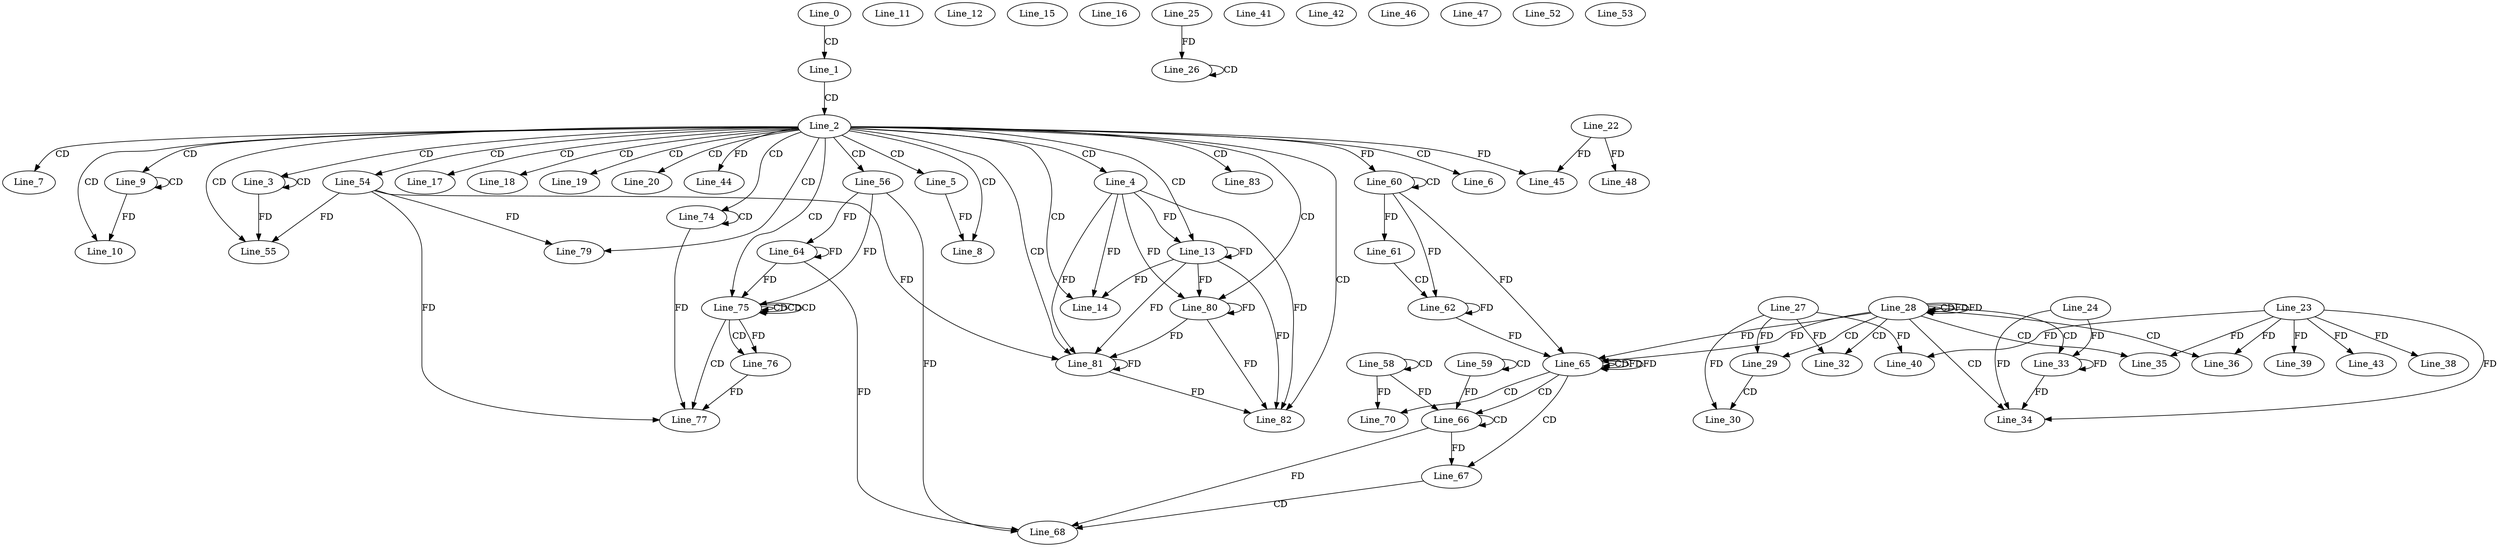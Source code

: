 digraph G {
  Line_0;
  Line_1;
  Line_2;
  Line_3;
  Line_3;
  Line_4;
  Line_5;
  Line_6;
  Line_7;
  Line_8;
  Line_9;
  Line_9;
  Line_10;
  Line_11;
  Line_12;
  Line_13;
  Line_13;
  Line_14;
  Line_15;
  Line_16;
  Line_17;
  Line_18;
  Line_19;
  Line_20;
  Line_26;
  Line_26;
  Line_25;
  Line_28;
  Line_28;
  Line_28;
  Line_29;
  Line_27;
  Line_29;
  Line_30;
  Line_32;
  Line_33;
  Line_24;
  Line_34;
  Line_23;
  Line_35;
  Line_36;
  Line_38;
  Line_39;
  Line_40;
  Line_40;
  Line_41;
  Line_42;
  Line_43;
  Line_44;
  Line_45;
  Line_22;
  Line_45;
  Line_46;
  Line_47;
  Line_48;
  Line_52;
  Line_53;
  Line_54;
  Line_55;
  Line_55;
  Line_55;
  Line_55;
  Line_56;
  Line_58;
  Line_58;
  Line_59;
  Line_59;
  Line_60;
  Line_60;
  Line_61;
  Line_62;
  Line_64;
  Line_65;
  Line_65;
  Line_65;
  Line_66;
  Line_66;
  Line_66;
  Line_67;
  Line_68;
  Line_70;
  Line_74;
  Line_74;
  Line_75;
  Line_75;
  Line_75;
  Line_75;
  Line_76;
  Line_76;
  Line_77;
  Line_77;
  Line_77;
  Line_77;
  Line_77;
  Line_77;
  Line_79;
  Line_80;
  Line_80;
  Line_81;
  Line_81;
  Line_81;
  Line_82;
  Line_83;
  Line_0 -> Line_1 [ label="CD" ];
  Line_1 -> Line_2 [ label="CD" ];
  Line_2 -> Line_3 [ label="CD" ];
  Line_3 -> Line_3 [ label="CD" ];
  Line_2 -> Line_4 [ label="CD" ];
  Line_2 -> Line_5 [ label="CD" ];
  Line_2 -> Line_6 [ label="CD" ];
  Line_2 -> Line_7 [ label="CD" ];
  Line_2 -> Line_8 [ label="CD" ];
  Line_5 -> Line_8 [ label="FD" ];
  Line_2 -> Line_9 [ label="CD" ];
  Line_9 -> Line_9 [ label="CD" ];
  Line_2 -> Line_10 [ label="CD" ];
  Line_9 -> Line_10 [ label="FD" ];
  Line_2 -> Line_13 [ label="CD" ];
  Line_4 -> Line_13 [ label="FD" ];
  Line_13 -> Line_13 [ label="FD" ];
  Line_2 -> Line_14 [ label="CD" ];
  Line_4 -> Line_14 [ label="FD" ];
  Line_13 -> Line_14 [ label="FD" ];
  Line_2 -> Line_17 [ label="CD" ];
  Line_2 -> Line_18 [ label="CD" ];
  Line_2 -> Line_19 [ label="CD" ];
  Line_2 -> Line_20 [ label="CD" ];
  Line_26 -> Line_26 [ label="CD" ];
  Line_25 -> Line_26 [ label="FD" ];
  Line_28 -> Line_28 [ label="CD" ];
  Line_28 -> Line_28 [ label="FD" ];
  Line_28 -> Line_29 [ label="CD" ];
  Line_27 -> Line_29 [ label="FD" ];
  Line_29 -> Line_30 [ label="CD" ];
  Line_27 -> Line_30 [ label="FD" ];
  Line_28 -> Line_32 [ label="CD" ];
  Line_27 -> Line_32 [ label="FD" ];
  Line_28 -> Line_33 [ label="CD" ];
  Line_33 -> Line_33 [ label="FD" ];
  Line_24 -> Line_33 [ label="FD" ];
  Line_28 -> Line_34 [ label="CD" ];
  Line_23 -> Line_34 [ label="FD" ];
  Line_33 -> Line_34 [ label="FD" ];
  Line_24 -> Line_34 [ label="FD" ];
  Line_28 -> Line_35 [ label="CD" ];
  Line_23 -> Line_35 [ label="FD" ];
  Line_28 -> Line_36 [ label="CD" ];
  Line_23 -> Line_36 [ label="FD" ];
  Line_23 -> Line_38 [ label="FD" ];
  Line_23 -> Line_39 [ label="FD" ];
  Line_23 -> Line_40 [ label="FD" ];
  Line_27 -> Line_40 [ label="FD" ];
  Line_23 -> Line_43 [ label="FD" ];
  Line_2 -> Line_44 [ label="FD" ];
  Line_2 -> Line_45 [ label="FD" ];
  Line_22 -> Line_45 [ label="FD" ];
  Line_22 -> Line_48 [ label="FD" ];
  Line_2 -> Line_54 [ label="CD" ];
  Line_2 -> Line_55 [ label="CD" ];
  Line_54 -> Line_55 [ label="FD" ];
  Line_3 -> Line_55 [ label="FD" ];
  Line_2 -> Line_56 [ label="CD" ];
  Line_58 -> Line_58 [ label="CD" ];
  Line_59 -> Line_59 [ label="CD" ];
  Line_60 -> Line_60 [ label="CD" ];
  Line_2 -> Line_60 [ label="FD" ];
  Line_60 -> Line_61 [ label="FD" ];
  Line_61 -> Line_62 [ label="CD" ];
  Line_60 -> Line_62 [ label="FD" ];
  Line_62 -> Line_62 [ label="FD" ];
  Line_56 -> Line_64 [ label="FD" ];
  Line_64 -> Line_64 [ label="FD" ];
  Line_28 -> Line_65 [ label="FD" ];
  Line_60 -> Line_65 [ label="FD" ];
  Line_62 -> Line_65 [ label="FD" ];
  Line_65 -> Line_65 [ label="CD" ];
  Line_65 -> Line_65 [ label="FD" ];
  Line_28 -> Line_65 [ label="FD" ];
  Line_65 -> Line_66 [ label="CD" ];
  Line_66 -> Line_66 [ label="CD" ];
  Line_59 -> Line_66 [ label="FD" ];
  Line_58 -> Line_66 [ label="FD" ];
  Line_65 -> Line_67 [ label="CD" ];
  Line_66 -> Line_67 [ label="FD" ];
  Line_67 -> Line_68 [ label="CD" ];
  Line_56 -> Line_68 [ label="FD" ];
  Line_64 -> Line_68 [ label="FD" ];
  Line_66 -> Line_68 [ label="FD" ];
  Line_65 -> Line_70 [ label="CD" ];
  Line_58 -> Line_70 [ label="FD" ];
  Line_2 -> Line_74 [ label="CD" ];
  Line_74 -> Line_74 [ label="CD" ];
  Line_2 -> Line_75 [ label="CD" ];
  Line_75 -> Line_75 [ label="CD" ];
  Line_75 -> Line_75 [ label="CD" ];
  Line_75 -> Line_75 [ label="CD" ];
  Line_56 -> Line_75 [ label="FD" ];
  Line_64 -> Line_75 [ label="FD" ];
  Line_75 -> Line_76 [ label="CD" ];
  Line_75 -> Line_76 [ label="FD" ];
  Line_75 -> Line_77 [ label="CD" ];
  Line_54 -> Line_77 [ label="FD" ];
  Line_74 -> Line_77 [ label="FD" ];
  Line_76 -> Line_77 [ label="FD" ];
  Line_2 -> Line_79 [ label="CD" ];
  Line_54 -> Line_79 [ label="FD" ];
  Line_2 -> Line_80 [ label="CD" ];
  Line_4 -> Line_80 [ label="FD" ];
  Line_13 -> Line_80 [ label="FD" ];
  Line_80 -> Line_80 [ label="FD" ];
  Line_2 -> Line_81 [ label="CD" ];
  Line_4 -> Line_81 [ label="FD" ];
  Line_13 -> Line_81 [ label="FD" ];
  Line_80 -> Line_81 [ label="FD" ];
  Line_81 -> Line_81 [ label="FD" ];
  Line_54 -> Line_81 [ label="FD" ];
  Line_2 -> Line_82 [ label="CD" ];
  Line_4 -> Line_82 [ label="FD" ];
  Line_13 -> Line_82 [ label="FD" ];
  Line_80 -> Line_82 [ label="FD" ];
  Line_81 -> Line_82 [ label="FD" ];
  Line_2 -> Line_83 [ label="CD" ];
  Line_28 -> Line_28 [ label="FD" ];
  Line_65 -> Line_65 [ label="FD" ];
}
